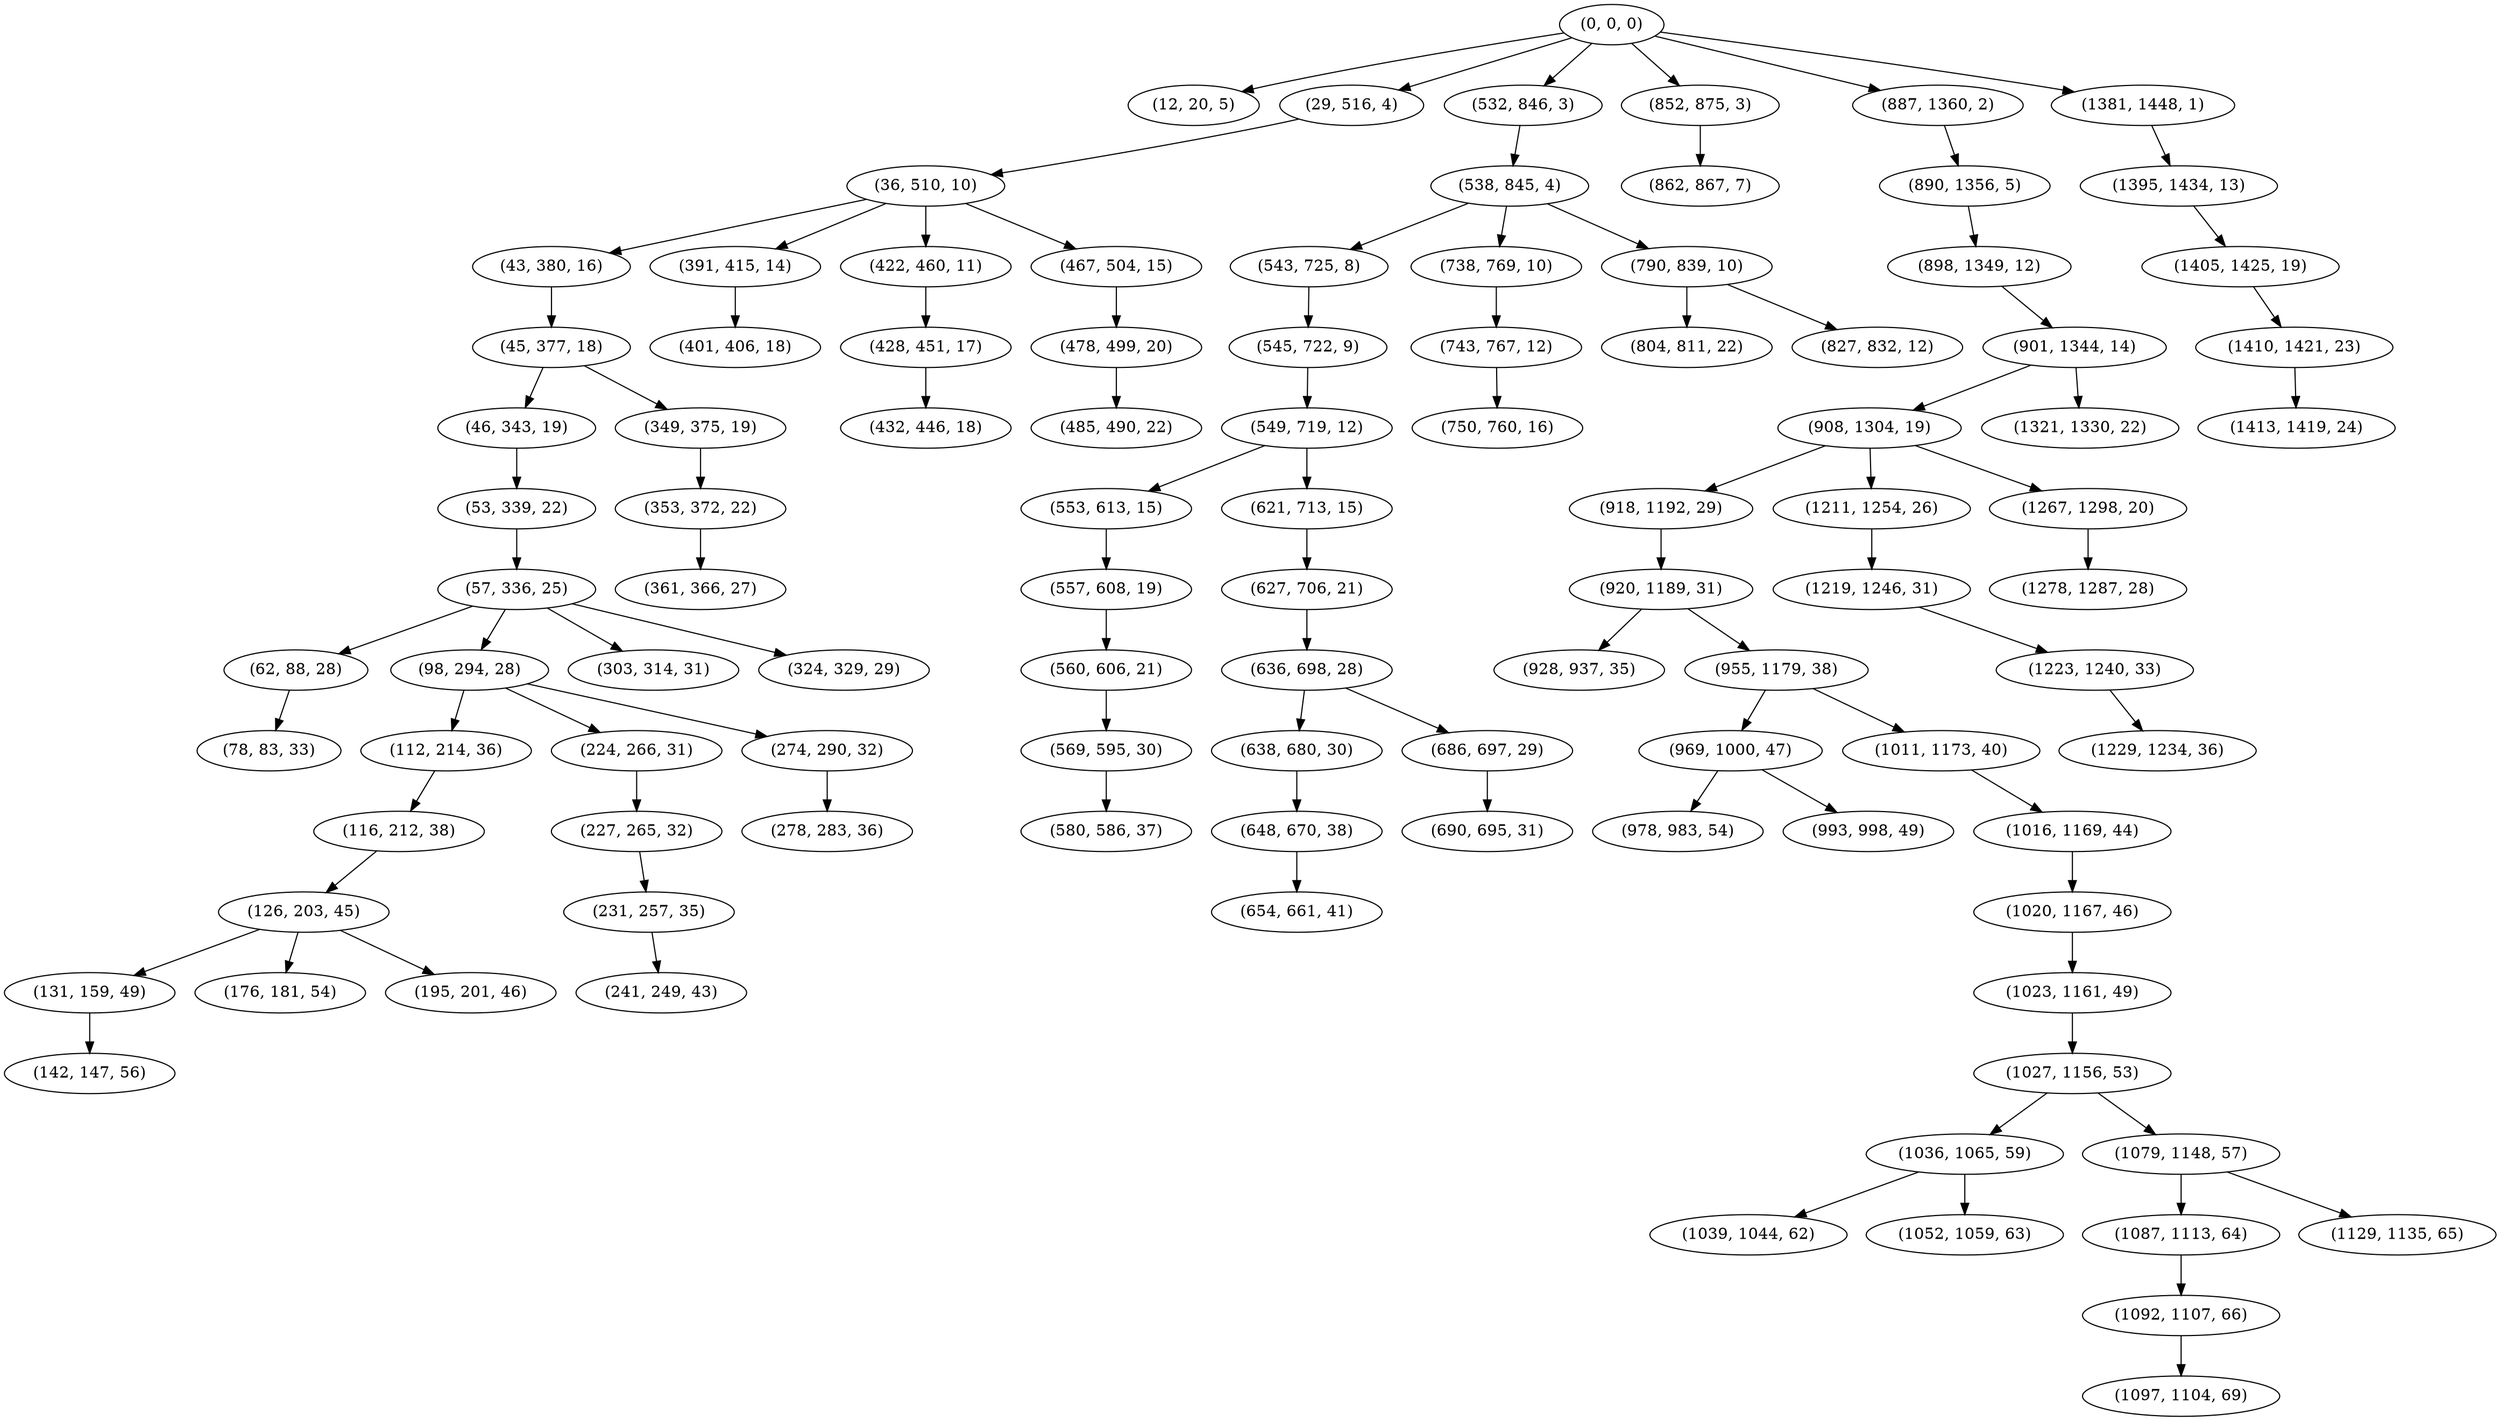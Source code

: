 digraph tree {
    "(0, 0, 0)";
    "(12, 20, 5)";
    "(29, 516, 4)";
    "(36, 510, 10)";
    "(43, 380, 16)";
    "(45, 377, 18)";
    "(46, 343, 19)";
    "(53, 339, 22)";
    "(57, 336, 25)";
    "(62, 88, 28)";
    "(78, 83, 33)";
    "(98, 294, 28)";
    "(112, 214, 36)";
    "(116, 212, 38)";
    "(126, 203, 45)";
    "(131, 159, 49)";
    "(142, 147, 56)";
    "(176, 181, 54)";
    "(195, 201, 46)";
    "(224, 266, 31)";
    "(227, 265, 32)";
    "(231, 257, 35)";
    "(241, 249, 43)";
    "(274, 290, 32)";
    "(278, 283, 36)";
    "(303, 314, 31)";
    "(324, 329, 29)";
    "(349, 375, 19)";
    "(353, 372, 22)";
    "(361, 366, 27)";
    "(391, 415, 14)";
    "(401, 406, 18)";
    "(422, 460, 11)";
    "(428, 451, 17)";
    "(432, 446, 18)";
    "(467, 504, 15)";
    "(478, 499, 20)";
    "(485, 490, 22)";
    "(532, 846, 3)";
    "(538, 845, 4)";
    "(543, 725, 8)";
    "(545, 722, 9)";
    "(549, 719, 12)";
    "(553, 613, 15)";
    "(557, 608, 19)";
    "(560, 606, 21)";
    "(569, 595, 30)";
    "(580, 586, 37)";
    "(621, 713, 15)";
    "(627, 706, 21)";
    "(636, 698, 28)";
    "(638, 680, 30)";
    "(648, 670, 38)";
    "(654, 661, 41)";
    "(686, 697, 29)";
    "(690, 695, 31)";
    "(738, 769, 10)";
    "(743, 767, 12)";
    "(750, 760, 16)";
    "(790, 839, 10)";
    "(804, 811, 22)";
    "(827, 832, 12)";
    "(852, 875, 3)";
    "(862, 867, 7)";
    "(887, 1360, 2)";
    "(890, 1356, 5)";
    "(898, 1349, 12)";
    "(901, 1344, 14)";
    "(908, 1304, 19)";
    "(918, 1192, 29)";
    "(920, 1189, 31)";
    "(928, 937, 35)";
    "(955, 1179, 38)";
    "(969, 1000, 47)";
    "(978, 983, 54)";
    "(993, 998, 49)";
    "(1011, 1173, 40)";
    "(1016, 1169, 44)";
    "(1020, 1167, 46)";
    "(1023, 1161, 49)";
    "(1027, 1156, 53)";
    "(1036, 1065, 59)";
    "(1039, 1044, 62)";
    "(1052, 1059, 63)";
    "(1079, 1148, 57)";
    "(1087, 1113, 64)";
    "(1092, 1107, 66)";
    "(1097, 1104, 69)";
    "(1129, 1135, 65)";
    "(1211, 1254, 26)";
    "(1219, 1246, 31)";
    "(1223, 1240, 33)";
    "(1229, 1234, 36)";
    "(1267, 1298, 20)";
    "(1278, 1287, 28)";
    "(1321, 1330, 22)";
    "(1381, 1448, 1)";
    "(1395, 1434, 13)";
    "(1405, 1425, 19)";
    "(1410, 1421, 23)";
    "(1413, 1419, 24)";
    "(0, 0, 0)" -> "(12, 20, 5)";
    "(0, 0, 0)" -> "(29, 516, 4)";
    "(0, 0, 0)" -> "(532, 846, 3)";
    "(0, 0, 0)" -> "(852, 875, 3)";
    "(0, 0, 0)" -> "(887, 1360, 2)";
    "(0, 0, 0)" -> "(1381, 1448, 1)";
    "(29, 516, 4)" -> "(36, 510, 10)";
    "(36, 510, 10)" -> "(43, 380, 16)";
    "(36, 510, 10)" -> "(391, 415, 14)";
    "(36, 510, 10)" -> "(422, 460, 11)";
    "(36, 510, 10)" -> "(467, 504, 15)";
    "(43, 380, 16)" -> "(45, 377, 18)";
    "(45, 377, 18)" -> "(46, 343, 19)";
    "(45, 377, 18)" -> "(349, 375, 19)";
    "(46, 343, 19)" -> "(53, 339, 22)";
    "(53, 339, 22)" -> "(57, 336, 25)";
    "(57, 336, 25)" -> "(62, 88, 28)";
    "(57, 336, 25)" -> "(98, 294, 28)";
    "(57, 336, 25)" -> "(303, 314, 31)";
    "(57, 336, 25)" -> "(324, 329, 29)";
    "(62, 88, 28)" -> "(78, 83, 33)";
    "(98, 294, 28)" -> "(112, 214, 36)";
    "(98, 294, 28)" -> "(224, 266, 31)";
    "(98, 294, 28)" -> "(274, 290, 32)";
    "(112, 214, 36)" -> "(116, 212, 38)";
    "(116, 212, 38)" -> "(126, 203, 45)";
    "(126, 203, 45)" -> "(131, 159, 49)";
    "(126, 203, 45)" -> "(176, 181, 54)";
    "(126, 203, 45)" -> "(195, 201, 46)";
    "(131, 159, 49)" -> "(142, 147, 56)";
    "(224, 266, 31)" -> "(227, 265, 32)";
    "(227, 265, 32)" -> "(231, 257, 35)";
    "(231, 257, 35)" -> "(241, 249, 43)";
    "(274, 290, 32)" -> "(278, 283, 36)";
    "(349, 375, 19)" -> "(353, 372, 22)";
    "(353, 372, 22)" -> "(361, 366, 27)";
    "(391, 415, 14)" -> "(401, 406, 18)";
    "(422, 460, 11)" -> "(428, 451, 17)";
    "(428, 451, 17)" -> "(432, 446, 18)";
    "(467, 504, 15)" -> "(478, 499, 20)";
    "(478, 499, 20)" -> "(485, 490, 22)";
    "(532, 846, 3)" -> "(538, 845, 4)";
    "(538, 845, 4)" -> "(543, 725, 8)";
    "(538, 845, 4)" -> "(738, 769, 10)";
    "(538, 845, 4)" -> "(790, 839, 10)";
    "(543, 725, 8)" -> "(545, 722, 9)";
    "(545, 722, 9)" -> "(549, 719, 12)";
    "(549, 719, 12)" -> "(553, 613, 15)";
    "(549, 719, 12)" -> "(621, 713, 15)";
    "(553, 613, 15)" -> "(557, 608, 19)";
    "(557, 608, 19)" -> "(560, 606, 21)";
    "(560, 606, 21)" -> "(569, 595, 30)";
    "(569, 595, 30)" -> "(580, 586, 37)";
    "(621, 713, 15)" -> "(627, 706, 21)";
    "(627, 706, 21)" -> "(636, 698, 28)";
    "(636, 698, 28)" -> "(638, 680, 30)";
    "(636, 698, 28)" -> "(686, 697, 29)";
    "(638, 680, 30)" -> "(648, 670, 38)";
    "(648, 670, 38)" -> "(654, 661, 41)";
    "(686, 697, 29)" -> "(690, 695, 31)";
    "(738, 769, 10)" -> "(743, 767, 12)";
    "(743, 767, 12)" -> "(750, 760, 16)";
    "(790, 839, 10)" -> "(804, 811, 22)";
    "(790, 839, 10)" -> "(827, 832, 12)";
    "(852, 875, 3)" -> "(862, 867, 7)";
    "(887, 1360, 2)" -> "(890, 1356, 5)";
    "(890, 1356, 5)" -> "(898, 1349, 12)";
    "(898, 1349, 12)" -> "(901, 1344, 14)";
    "(901, 1344, 14)" -> "(908, 1304, 19)";
    "(901, 1344, 14)" -> "(1321, 1330, 22)";
    "(908, 1304, 19)" -> "(918, 1192, 29)";
    "(908, 1304, 19)" -> "(1211, 1254, 26)";
    "(908, 1304, 19)" -> "(1267, 1298, 20)";
    "(918, 1192, 29)" -> "(920, 1189, 31)";
    "(920, 1189, 31)" -> "(928, 937, 35)";
    "(920, 1189, 31)" -> "(955, 1179, 38)";
    "(955, 1179, 38)" -> "(969, 1000, 47)";
    "(955, 1179, 38)" -> "(1011, 1173, 40)";
    "(969, 1000, 47)" -> "(978, 983, 54)";
    "(969, 1000, 47)" -> "(993, 998, 49)";
    "(1011, 1173, 40)" -> "(1016, 1169, 44)";
    "(1016, 1169, 44)" -> "(1020, 1167, 46)";
    "(1020, 1167, 46)" -> "(1023, 1161, 49)";
    "(1023, 1161, 49)" -> "(1027, 1156, 53)";
    "(1027, 1156, 53)" -> "(1036, 1065, 59)";
    "(1027, 1156, 53)" -> "(1079, 1148, 57)";
    "(1036, 1065, 59)" -> "(1039, 1044, 62)";
    "(1036, 1065, 59)" -> "(1052, 1059, 63)";
    "(1079, 1148, 57)" -> "(1087, 1113, 64)";
    "(1079, 1148, 57)" -> "(1129, 1135, 65)";
    "(1087, 1113, 64)" -> "(1092, 1107, 66)";
    "(1092, 1107, 66)" -> "(1097, 1104, 69)";
    "(1211, 1254, 26)" -> "(1219, 1246, 31)";
    "(1219, 1246, 31)" -> "(1223, 1240, 33)";
    "(1223, 1240, 33)" -> "(1229, 1234, 36)";
    "(1267, 1298, 20)" -> "(1278, 1287, 28)";
    "(1381, 1448, 1)" -> "(1395, 1434, 13)";
    "(1395, 1434, 13)" -> "(1405, 1425, 19)";
    "(1405, 1425, 19)" -> "(1410, 1421, 23)";
    "(1410, 1421, 23)" -> "(1413, 1419, 24)";
}
